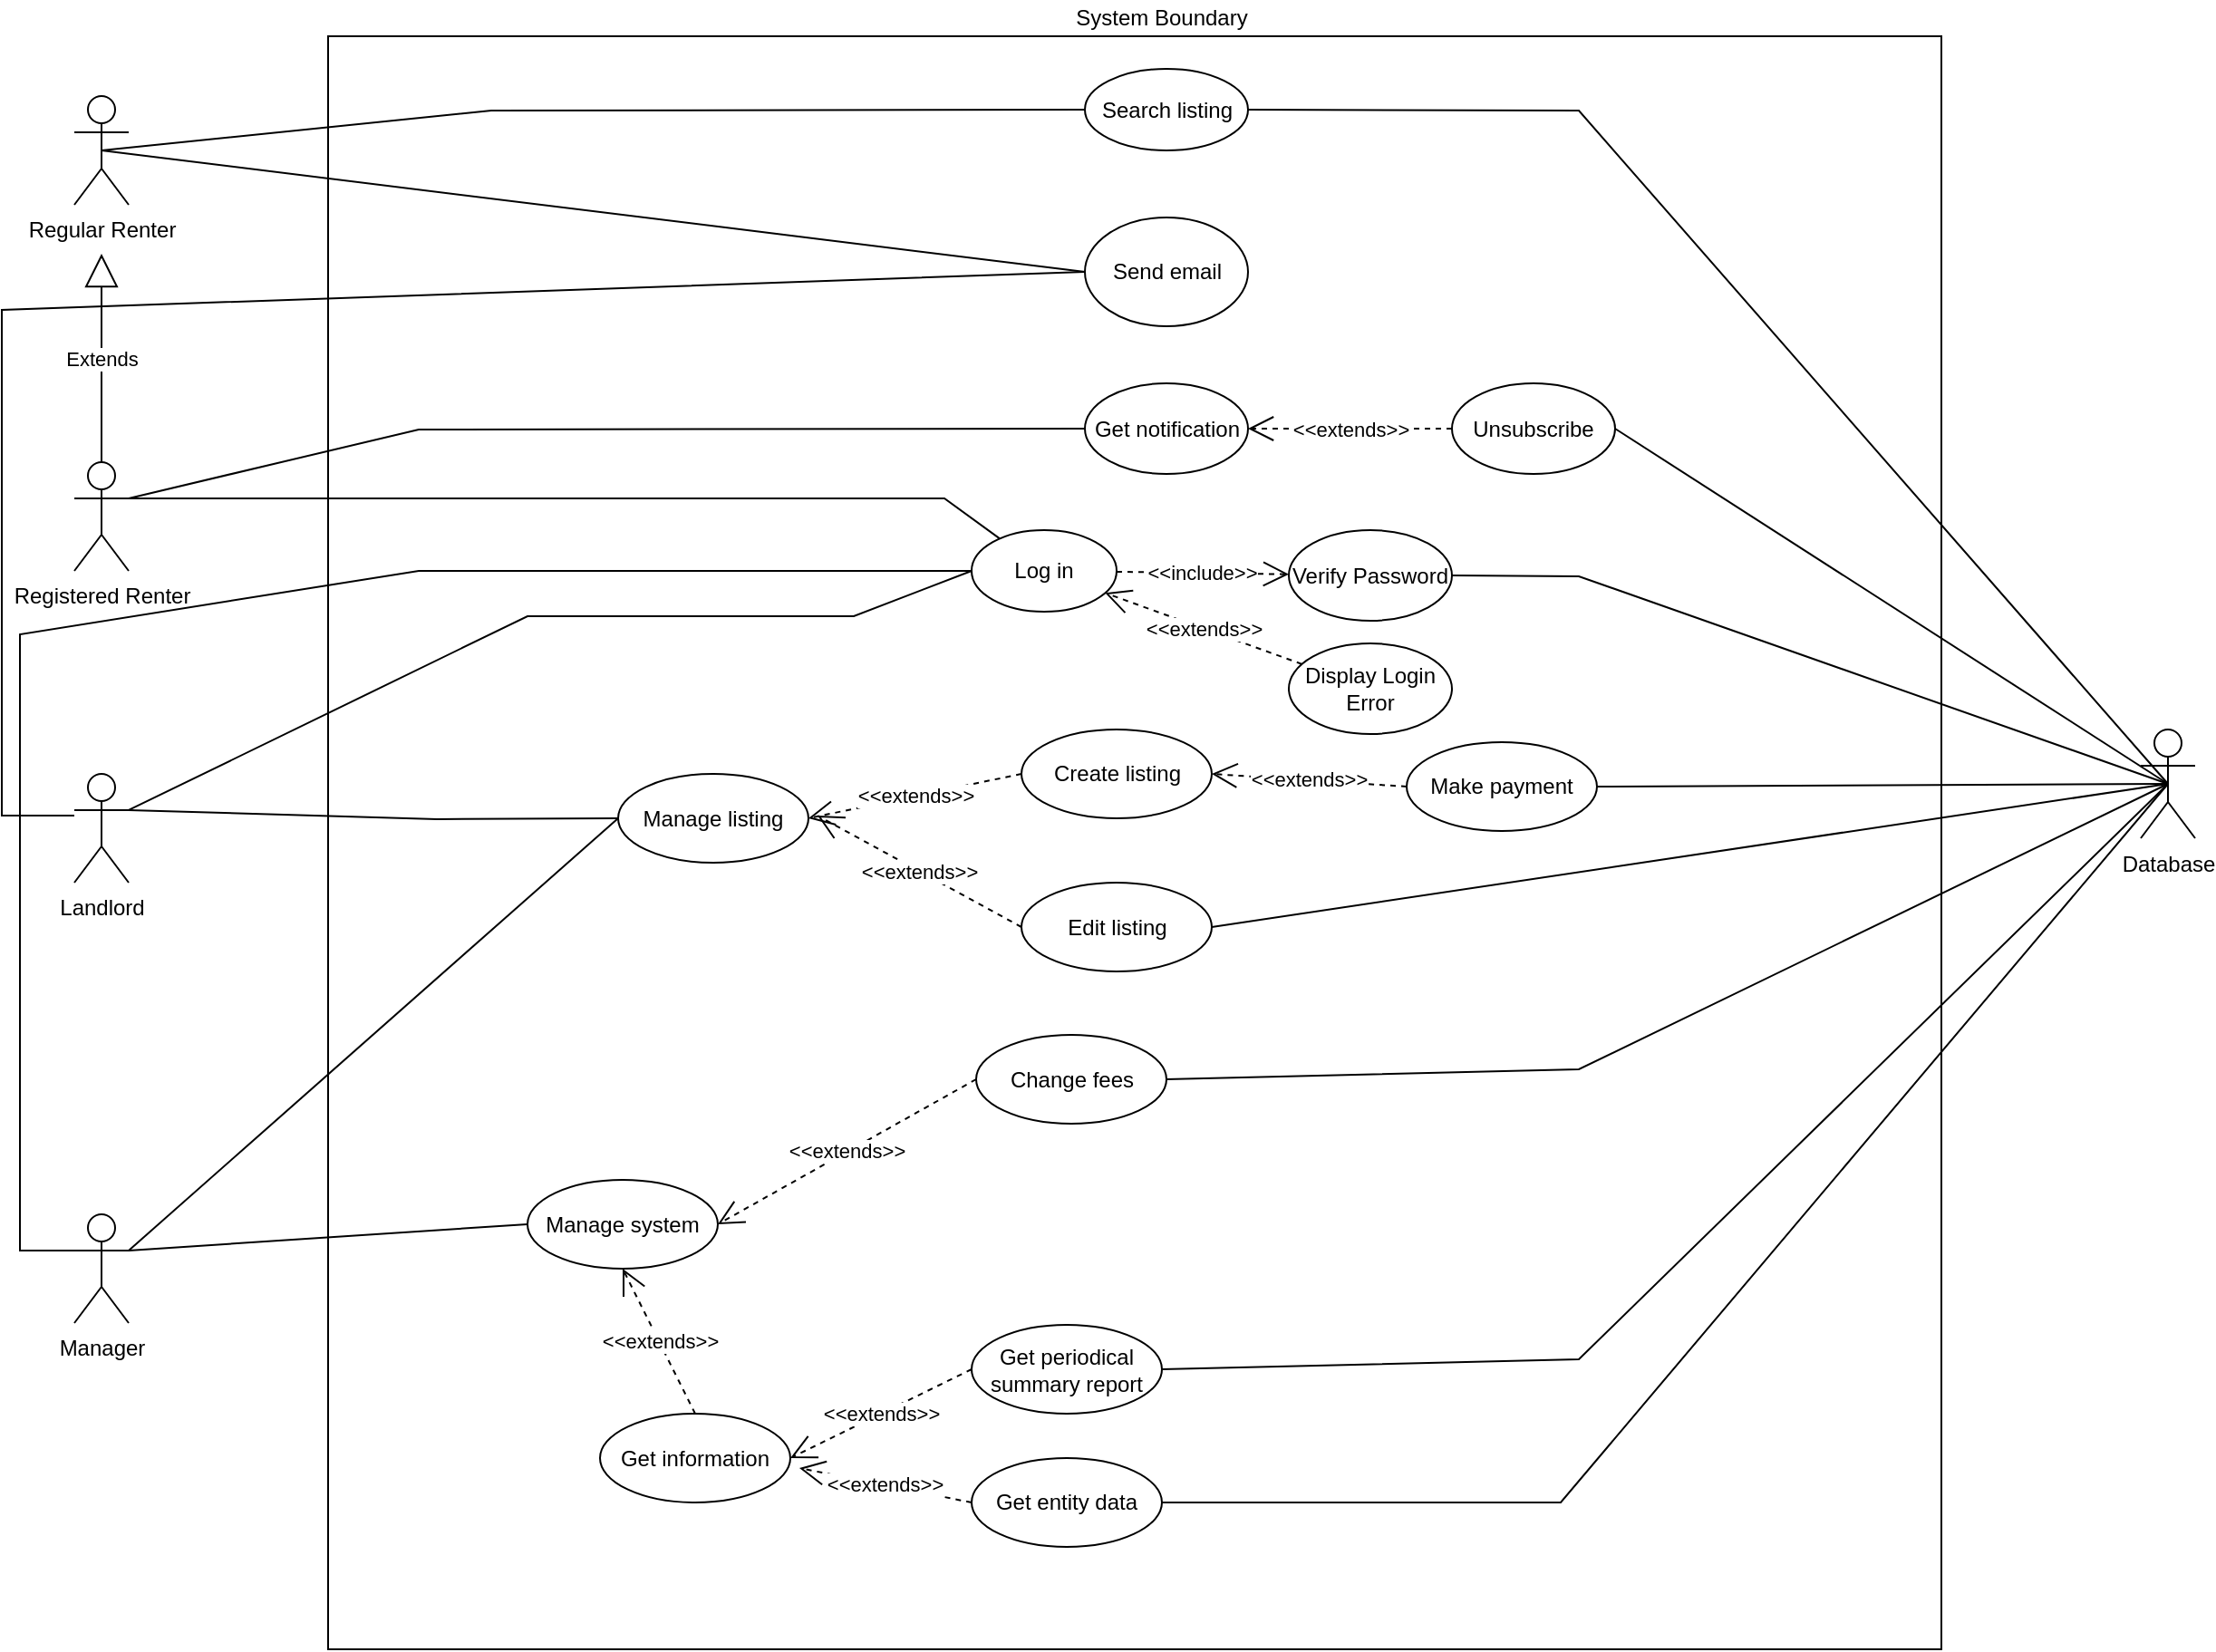 <mxfile version="12.1.7" type="device" pages="1"><diagram id="5J2uAGVDTzzK3HjLLSnC" name="Page-1"><mxGraphModel dx="1412" dy="846" grid="1" gridSize="10" guides="1" tooltips="1" connect="1" arrows="1" fold="1" page="1" pageScale="1" pageWidth="1100" pageHeight="850" math="0" shadow="0"><root><mxCell id="0"/><mxCell id="1" parent="0"/><mxCell id="h-IS5azb_RH8mS7k7fwd-11" value="" style="whiteSpace=wrap;html=1;aspect=fixed;imageAspect=0;imageWidth=24;perimeterSpacing=0;" parent="1" vertex="1"><mxGeometry x="200" y="60" width="890" height="890" as="geometry"/></mxCell><mxCell id="h-IS5azb_RH8mS7k7fwd-25" style="edgeStyle=none;rounded=0;orthogonalLoop=1;jettySize=auto;html=1;exitX=0.5;exitY=0.5;exitDx=0;exitDy=0;exitPerimeter=0;entryX=0;entryY=0.5;entryDx=0;entryDy=0;endArrow=none;endFill=0;" parent="1" source="h-IS5azb_RH8mS7k7fwd-1" target="h-IS5azb_RH8mS7k7fwd-24" edge="1"><mxGeometry relative="1" as="geometry"><Array as="points"><mxPoint x="290" y="101"/></Array></mxGeometry></mxCell><mxCell id="h-IS5azb_RH8mS7k7fwd-1" value="Regular Renter" style="shape=umlActor;verticalLabelPosition=bottom;labelBackgroundColor=#ffffff;verticalAlign=top;html=1;outlineConnect=0;" parent="1" vertex="1"><mxGeometry x="60" y="93" width="30" height="60" as="geometry"/></mxCell><mxCell id="h-IS5azb_RH8mS7k7fwd-19" style="rounded=0;orthogonalLoop=1;jettySize=auto;html=1;exitX=1;exitY=0.333;exitDx=0;exitDy=0;exitPerimeter=0;endArrow=none;endFill=0;" parent="1" source="h-IS5azb_RH8mS7k7fwd-9" target="h-IS5azb_RH8mS7k7fwd-15" edge="1"><mxGeometry relative="1" as="geometry"><Array as="points"><mxPoint x="540" y="315"/></Array></mxGeometry></mxCell><mxCell id="h-IS5azb_RH8mS7k7fwd-44" style="edgeStyle=none;rounded=0;orthogonalLoop=1;jettySize=auto;html=1;exitX=1;exitY=0.333;exitDx=0;exitDy=0;exitPerimeter=0;entryX=0;entryY=0.5;entryDx=0;entryDy=0;endArrow=none;endFill=0;" parent="1" source="h-IS5azb_RH8mS7k7fwd-9" target="h-IS5azb_RH8mS7k7fwd-43" edge="1"><mxGeometry relative="1" as="geometry"><Array as="points"><mxPoint x="250" y="277"/></Array></mxGeometry></mxCell><mxCell id="AeqkqTe6j82iv5qIi7Re-3" style="rounded=0;orthogonalLoop=1;jettySize=auto;html=1;exitX=0.5;exitY=0.5;exitDx=0;exitDy=0;exitPerimeter=0;entryX=0;entryY=0.5;entryDx=0;entryDy=0;endArrow=none;endFill=0;" parent="1" source="h-IS5azb_RH8mS7k7fwd-1" target="AeqkqTe6j82iv5qIi7Re-1" edge="1"><mxGeometry relative="1" as="geometry"/></mxCell><mxCell id="h-IS5azb_RH8mS7k7fwd-9" value="Registered Renter&lt;br&gt;" style="shape=umlActor;verticalLabelPosition=bottom;labelBackgroundColor=#ffffff;verticalAlign=top;html=1;outlineConnect=0;" parent="1" vertex="1"><mxGeometry x="60" y="295" width="30" height="60" as="geometry"/></mxCell><mxCell id="h-IS5azb_RH8mS7k7fwd-10" value="Extends" style="endArrow=block;endSize=16;endFill=0;html=1;exitX=0.5;exitY=0;exitDx=0;exitDy=0;exitPerimeter=0;" parent="1" source="h-IS5azb_RH8mS7k7fwd-9" edge="1"><mxGeometry width="160" relative="1" as="geometry"><mxPoint x="80" y="350" as="sourcePoint"/><mxPoint x="75" y="180" as="targetPoint"/></mxGeometry></mxCell><mxCell id="h-IS5azb_RH8mS7k7fwd-12" value="System Boundary" style="text;html=1;strokeColor=none;fillColor=none;align=center;verticalAlign=middle;whiteSpace=wrap;rounded=0;" parent="1" vertex="1"><mxGeometry x="605" y="40" width="110" height="20" as="geometry"/></mxCell><mxCell id="h-IS5azb_RH8mS7k7fwd-46" style="edgeStyle=none;rounded=0;orthogonalLoop=1;jettySize=auto;html=1;exitX=1;exitY=0.333;exitDx=0;exitDy=0;exitPerimeter=0;entryX=0;entryY=0.5;entryDx=0;entryDy=0;endArrow=none;endFill=0;" parent="1" source="h-IS5azb_RH8mS7k7fwd-13" target="h-IS5azb_RH8mS7k7fwd-15" edge="1"><mxGeometry relative="1" as="geometry"><Array as="points"><mxPoint x="310" y="380"/><mxPoint x="490" y="380"/></Array></mxGeometry></mxCell><mxCell id="h-IS5azb_RH8mS7k7fwd-54" style="edgeStyle=none;rounded=0;orthogonalLoop=1;jettySize=auto;html=1;exitX=1;exitY=0.333;exitDx=0;exitDy=0;exitPerimeter=0;entryX=0;entryY=0.5;entryDx=0;entryDy=0;endArrow=none;endFill=0;" parent="1" source="h-IS5azb_RH8mS7k7fwd-13" target="h-IS5azb_RH8mS7k7fwd-47" edge="1"><mxGeometry relative="1" as="geometry"><Array as="points"><mxPoint x="260" y="492"/></Array></mxGeometry></mxCell><mxCell id="h-IS5azb_RH8mS7k7fwd-13" value="Landlord&lt;br&gt;" style="shape=umlActor;verticalLabelPosition=bottom;labelBackgroundColor=#ffffff;verticalAlign=top;html=1;outlineConnect=0;" parent="1" vertex="1"><mxGeometry x="60" y="467" width="30" height="60" as="geometry"/></mxCell><mxCell id="h-IS5azb_RH8mS7k7fwd-61" style="edgeStyle=none;rounded=0;orthogonalLoop=1;jettySize=auto;html=1;exitX=0;exitY=0.333;exitDx=0;exitDy=0;exitPerimeter=0;entryX=0;entryY=0.5;entryDx=0;entryDy=0;endArrow=none;endFill=0;" parent="1" source="h-IS5azb_RH8mS7k7fwd-14" target="h-IS5azb_RH8mS7k7fwd-15" edge="1"><mxGeometry relative="1" as="geometry"><Array as="points"><mxPoint x="30" y="730"/><mxPoint x="30" y="390"/><mxPoint x="250" y="355"/></Array></mxGeometry></mxCell><mxCell id="h-IS5azb_RH8mS7k7fwd-63" style="edgeStyle=none;rounded=0;orthogonalLoop=1;jettySize=auto;html=1;exitX=1;exitY=0.333;exitDx=0;exitDy=0;exitPerimeter=0;entryX=0;entryY=0.5;entryDx=0;entryDy=0;endArrow=none;endFill=0;" parent="1" source="h-IS5azb_RH8mS7k7fwd-14" target="h-IS5azb_RH8mS7k7fwd-60" edge="1"><mxGeometry relative="1" as="geometry"/></mxCell><mxCell id="h-IS5azb_RH8mS7k7fwd-75" style="edgeStyle=none;rounded=0;orthogonalLoop=1;jettySize=auto;html=1;exitX=1;exitY=0.333;exitDx=0;exitDy=0;exitPerimeter=0;entryX=0;entryY=0.5;entryDx=0;entryDy=0;endArrow=none;endFill=0;" parent="1" source="h-IS5azb_RH8mS7k7fwd-14" target="h-IS5azb_RH8mS7k7fwd-47" edge="1"><mxGeometry relative="1" as="geometry"/></mxCell><mxCell id="h-IS5azb_RH8mS7k7fwd-14" value="Manager" style="shape=umlActor;verticalLabelPosition=bottom;labelBackgroundColor=#ffffff;verticalAlign=top;html=1;outlineConnect=0;" parent="1" vertex="1"><mxGeometry x="60" y="710" width="30" height="60" as="geometry"/></mxCell><mxCell id="h-IS5azb_RH8mS7k7fwd-15" value="Log in" style="ellipse;whiteSpace=wrap;html=1;" parent="1" vertex="1"><mxGeometry x="555" y="332.5" width="80" height="45" as="geometry"/></mxCell><mxCell id="h-IS5azb_RH8mS7k7fwd-48" style="edgeStyle=none;rounded=0;orthogonalLoop=1;jettySize=auto;html=1;exitX=1;exitY=0.5;exitDx=0;exitDy=0;entryX=0.5;entryY=0.5;entryDx=0;entryDy=0;entryPerimeter=0;endArrow=none;endFill=0;" parent="1" source="h-IS5azb_RH8mS7k7fwd-16" target="h-IS5azb_RH8mS7k7fwd-20" edge="1"><mxGeometry relative="1" as="geometry"><Array as="points"><mxPoint x="890" y="358"/></Array></mxGeometry></mxCell><mxCell id="h-IS5azb_RH8mS7k7fwd-16" value="Verify Password" style="ellipse;whiteSpace=wrap;html=1;" parent="1" vertex="1"><mxGeometry x="730" y="332.5" width="90" height="50" as="geometry"/></mxCell><mxCell id="h-IS5azb_RH8mS7k7fwd-17" value="Display Login Error" style="ellipse;whiteSpace=wrap;html=1;" parent="1" vertex="1"><mxGeometry x="730" y="395" width="90" height="50" as="geometry"/></mxCell><mxCell id="h-IS5azb_RH8mS7k7fwd-20" value="Database" style="shape=umlActor;verticalLabelPosition=bottom;labelBackgroundColor=#ffffff;verticalAlign=top;html=1;" parent="1" vertex="1"><mxGeometry x="1200" y="442.5" width="30" height="60" as="geometry"/></mxCell><mxCell id="h-IS5azb_RH8mS7k7fwd-21" value="&amp;lt;&amp;lt;include&amp;gt;&amp;gt;" style="endArrow=open;endSize=12;dashed=1;html=1;" parent="1" source="h-IS5azb_RH8mS7k7fwd-15" target="h-IS5azb_RH8mS7k7fwd-16" edge="1"><mxGeometry width="160" relative="1" as="geometry"><mxPoint x="320" y="389.5" as="sourcePoint"/><mxPoint x="480" y="389.5" as="targetPoint"/></mxGeometry></mxCell><mxCell id="h-IS5azb_RH8mS7k7fwd-22" value="&amp;lt;&amp;lt;extends&amp;gt;&amp;gt;" style="endArrow=open;endSize=12;dashed=1;html=1;" parent="1" source="h-IS5azb_RH8mS7k7fwd-17" target="h-IS5azb_RH8mS7k7fwd-15" edge="1"><mxGeometry width="160" relative="1" as="geometry"><mxPoint x="80" y="660" as="sourcePoint"/><mxPoint x="240" y="660" as="targetPoint"/></mxGeometry></mxCell><mxCell id="h-IS5azb_RH8mS7k7fwd-42" style="edgeStyle=none;rounded=0;orthogonalLoop=1;jettySize=auto;html=1;exitX=1;exitY=0.5;exitDx=0;exitDy=0;entryX=0.5;entryY=0.5;entryDx=0;entryDy=0;entryPerimeter=0;endArrow=none;endFill=0;" parent="1" source="h-IS5azb_RH8mS7k7fwd-24" target="h-IS5azb_RH8mS7k7fwd-20" edge="1"><mxGeometry relative="1" as="geometry"><Array as="points"><mxPoint x="890" y="101"/></Array></mxGeometry></mxCell><mxCell id="h-IS5azb_RH8mS7k7fwd-24" value="Search listing" style="ellipse;whiteSpace=wrap;html=1;" parent="1" vertex="1"><mxGeometry x="617.5" y="78" width="90" height="45" as="geometry"/></mxCell><mxCell id="h-IS5azb_RH8mS7k7fwd-43" value="Get notification" style="ellipse;whiteSpace=wrap;html=1;" parent="1" vertex="1"><mxGeometry x="617.5" y="251.5" width="90" height="50" as="geometry"/></mxCell><mxCell id="h-IS5azb_RH8mS7k7fwd-47" value="Manage listing" style="ellipse;whiteSpace=wrap;html=1;" parent="1" vertex="1"><mxGeometry x="360" y="467" width="105" height="49" as="geometry"/></mxCell><mxCell id="h-IS5azb_RH8mS7k7fwd-49" value="Create listing" style="ellipse;whiteSpace=wrap;html=1;" parent="1" vertex="1"><mxGeometry x="582.5" y="442.5" width="105" height="49" as="geometry"/></mxCell><mxCell id="h-IS5azb_RH8mS7k7fwd-56" style="edgeStyle=none;rounded=0;orthogonalLoop=1;jettySize=auto;html=1;exitX=1;exitY=0.5;exitDx=0;exitDy=0;entryX=0.5;entryY=0.5;entryDx=0;entryDy=0;entryPerimeter=0;endArrow=none;endFill=0;" parent="1" source="h-IS5azb_RH8mS7k7fwd-50" target="h-IS5azb_RH8mS7k7fwd-20" edge="1"><mxGeometry relative="1" as="geometry"><Array as="points"/></mxGeometry></mxCell><mxCell id="h-IS5azb_RH8mS7k7fwd-50" value="Edit listing" style="ellipse;whiteSpace=wrap;html=1;" parent="1" vertex="1"><mxGeometry x="582.5" y="527" width="105" height="49" as="geometry"/></mxCell><mxCell id="h-IS5azb_RH8mS7k7fwd-51" value="&amp;lt;&amp;lt;extends&amp;gt;&amp;gt;" style="endArrow=open;endSize=12;dashed=1;html=1;entryX=1;entryY=0.5;entryDx=0;entryDy=0;exitX=0;exitY=0.5;exitDx=0;exitDy=0;" parent="1" source="h-IS5azb_RH8mS7k7fwd-49" target="h-IS5azb_RH8mS7k7fwd-47" edge="1"><mxGeometry width="160" relative="1" as="geometry"><mxPoint x="747.117" y="416.507" as="sourcePoint"/><mxPoint x="638.661" y="377.155" as="targetPoint"/></mxGeometry></mxCell><mxCell id="h-IS5azb_RH8mS7k7fwd-52" value="&amp;lt;&amp;lt;extends&amp;gt;&amp;gt;" style="endArrow=open;endSize=12;dashed=1;html=1;exitX=0;exitY=0.5;exitDx=0;exitDy=0;" parent="1" source="h-IS5azb_RH8mS7k7fwd-50" edge="1"><mxGeometry width="160" relative="1" as="geometry"><mxPoint x="560" y="459.5" as="sourcePoint"/><mxPoint x="470" y="490" as="targetPoint"/></mxGeometry></mxCell><mxCell id="h-IS5azb_RH8mS7k7fwd-60" value="Manage system" style="ellipse;whiteSpace=wrap;html=1;" parent="1" vertex="1"><mxGeometry x="310" y="691" width="105" height="49" as="geometry"/></mxCell><mxCell id="h-IS5azb_RH8mS7k7fwd-71" style="edgeStyle=none;rounded=0;orthogonalLoop=1;jettySize=auto;html=1;exitX=1;exitY=0.5;exitDx=0;exitDy=0;entryX=0.5;entryY=0.5;entryDx=0;entryDy=0;entryPerimeter=0;endArrow=none;endFill=0;" parent="1" source="h-IS5azb_RH8mS7k7fwd-62" target="h-IS5azb_RH8mS7k7fwd-20" edge="1"><mxGeometry relative="1" as="geometry"><Array as="points"><mxPoint x="890" y="630"/></Array></mxGeometry></mxCell><mxCell id="h-IS5azb_RH8mS7k7fwd-62" value="Change fees" style="ellipse;whiteSpace=wrap;html=1;" parent="1" vertex="1"><mxGeometry x="557.5" y="611" width="105" height="49" as="geometry"/></mxCell><mxCell id="h-IS5azb_RH8mS7k7fwd-70" value="&amp;lt;&amp;lt;extends&amp;gt;&amp;gt;" style="endArrow=open;endSize=12;dashed=1;html=1;exitX=0;exitY=0.5;exitDx=0;exitDy=0;entryX=1;entryY=0.5;entryDx=0;entryDy=0;" parent="1" source="h-IS5azb_RH8mS7k7fwd-62" target="h-IS5azb_RH8mS7k7fwd-60" edge="1"><mxGeometry width="160" relative="1" as="geometry"><mxPoint x="590" y="524.5" as="sourcePoint"/><mxPoint x="480" y="500" as="targetPoint"/></mxGeometry></mxCell><mxCell id="h-IS5azb_RH8mS7k7fwd-72" value="Get information" style="ellipse;whiteSpace=wrap;html=1;" parent="1" vertex="1"><mxGeometry x="350" y="820" width="105" height="49" as="geometry"/></mxCell><mxCell id="h-IS5azb_RH8mS7k7fwd-79" style="edgeStyle=none;rounded=0;orthogonalLoop=1;jettySize=auto;html=1;exitX=1;exitY=0.5;exitDx=0;exitDy=0;entryX=0.5;entryY=0.5;entryDx=0;entryDy=0;entryPerimeter=0;endArrow=none;endFill=0;" parent="1" source="h-IS5azb_RH8mS7k7fwd-73" target="h-IS5azb_RH8mS7k7fwd-20" edge="1"><mxGeometry relative="1" as="geometry"><Array as="points"><mxPoint x="890" y="790"/></Array></mxGeometry></mxCell><mxCell id="h-IS5azb_RH8mS7k7fwd-73" value="Get periodical summary report" style="ellipse;whiteSpace=wrap;html=1;" parent="1" vertex="1"><mxGeometry x="555" y="771" width="105" height="49" as="geometry"/></mxCell><mxCell id="h-IS5azb_RH8mS7k7fwd-80" style="edgeStyle=none;rounded=0;orthogonalLoop=1;jettySize=auto;html=1;exitX=1;exitY=0.5;exitDx=0;exitDy=0;endArrow=none;endFill=0;entryX=0.5;entryY=0.5;entryDx=0;entryDy=0;entryPerimeter=0;" parent="1" source="h-IS5azb_RH8mS7k7fwd-74" target="h-IS5azb_RH8mS7k7fwd-20" edge="1"><mxGeometry relative="1" as="geometry"><mxPoint x="1200" y="460" as="targetPoint"/><Array as="points"><mxPoint x="880" y="869"/></Array></mxGeometry></mxCell><mxCell id="h-IS5azb_RH8mS7k7fwd-74" value="Get entity data" style="ellipse;whiteSpace=wrap;html=1;" parent="1" vertex="1"><mxGeometry x="555" y="844.5" width="105" height="49" as="geometry"/></mxCell><mxCell id="h-IS5azb_RH8mS7k7fwd-77" value="&amp;lt;&amp;lt;extends&amp;gt;&amp;gt;" style="endArrow=open;endSize=12;dashed=1;html=1;exitX=0;exitY=0.5;exitDx=0;exitDy=0;entryX=1;entryY=0.5;entryDx=0;entryDy=0;" parent="1" source="h-IS5azb_RH8mS7k7fwd-73" target="h-IS5azb_RH8mS7k7fwd-72" edge="1"><mxGeometry width="160" relative="1" as="geometry"><mxPoint x="542.5" y="814" as="sourcePoint"/><mxPoint x="440" y="814" as="targetPoint"/></mxGeometry></mxCell><mxCell id="h-IS5azb_RH8mS7k7fwd-78" value="&amp;lt;&amp;lt;extends&amp;gt;&amp;gt;" style="endArrow=open;endSize=12;dashed=1;html=1;exitX=0;exitY=0.5;exitDx=0;exitDy=0;" parent="1" source="h-IS5azb_RH8mS7k7fwd-74" edge="1"><mxGeometry width="160" relative="1" as="geometry"><mxPoint x="565" y="824.5" as="sourcePoint"/><mxPoint x="460" y="850" as="targetPoint"/></mxGeometry></mxCell><mxCell id="AeqkqTe6j82iv5qIi7Re-4" style="edgeStyle=none;rounded=0;orthogonalLoop=1;jettySize=auto;html=1;exitX=0;exitY=0.5;exitDx=0;exitDy=0;endArrow=none;endFill=0;" parent="1" source="AeqkqTe6j82iv5qIi7Re-1" edge="1"><mxGeometry relative="1" as="geometry"><mxPoint x="60" y="490" as="targetPoint"/><Array as="points"><mxPoint x="20" y="211"/><mxPoint x="20" y="490"/></Array></mxGeometry></mxCell><mxCell id="AeqkqTe6j82iv5qIi7Re-1" value="Send email" style="ellipse;whiteSpace=wrap;html=1;" parent="1" vertex="1"><mxGeometry x="617.5" y="160" width="90" height="60" as="geometry"/></mxCell><mxCell id="AeqkqTe6j82iv5qIi7Re-5" value="&amp;lt;&amp;lt;extends&amp;gt;&amp;gt;" style="endArrow=open;endSize=12;dashed=1;html=1;exitX=0.5;exitY=0;exitDx=0;exitDy=0;entryX=0.5;entryY=1;entryDx=0;entryDy=0;" parent="1" source="h-IS5azb_RH8mS7k7fwd-72" target="h-IS5azb_RH8mS7k7fwd-60" edge="1"><mxGeometry width="160" relative="1" as="geometry"><mxPoint x="567.5" y="645.5" as="sourcePoint"/><mxPoint x="425" y="725.5" as="targetPoint"/></mxGeometry></mxCell><mxCell id="daZa7wMLkpRrRwoxqzZ_-8" style="edgeStyle=none;rounded=0;orthogonalLoop=1;jettySize=auto;html=1;exitX=1;exitY=0.5;exitDx=0;exitDy=0;entryX=0.5;entryY=0.5;entryDx=0;entryDy=0;entryPerimeter=0;endArrow=none;endFill=0;" parent="1" source="daZa7wMLkpRrRwoxqzZ_-3" target="h-IS5azb_RH8mS7k7fwd-20" edge="1"><mxGeometry relative="1" as="geometry"/></mxCell><mxCell id="daZa7wMLkpRrRwoxqzZ_-3" value="Make payment" style="ellipse;whiteSpace=wrap;html=1;" parent="1" vertex="1"><mxGeometry x="795" y="449.5" width="105" height="49" as="geometry"/></mxCell><mxCell id="daZa7wMLkpRrRwoxqzZ_-7" value="&amp;lt;&amp;lt;extends&amp;gt;&amp;gt;" style="endArrow=open;endSize=12;dashed=1;html=1;entryX=1;entryY=0.5;entryDx=0;entryDy=0;exitX=0;exitY=0.5;exitDx=0;exitDy=0;" parent="1" source="daZa7wMLkpRrRwoxqzZ_-3" target="h-IS5azb_RH8mS7k7fwd-49" edge="1"><mxGeometry width="160" relative="1" as="geometry"><mxPoint x="746.5" y="497" as="sourcePoint"/><mxPoint x="629.0" y="521.5" as="targetPoint"/></mxGeometry></mxCell><mxCell id="YiP903TZHV5jBkdlASBo-3" style="rounded=0;orthogonalLoop=1;jettySize=auto;html=1;exitX=1;exitY=0.5;exitDx=0;exitDy=0;entryX=0.5;entryY=0.5;entryDx=0;entryDy=0;entryPerimeter=0;endArrow=none;endFill=0;" edge="1" parent="1" source="YiP903TZHV5jBkdlASBo-1" target="h-IS5azb_RH8mS7k7fwd-20"><mxGeometry relative="1" as="geometry"/></mxCell><mxCell id="YiP903TZHV5jBkdlASBo-1" value="Unsubscribe" style="ellipse;whiteSpace=wrap;html=1;" vertex="1" parent="1"><mxGeometry x="820" y="251.5" width="90" height="50" as="geometry"/></mxCell><mxCell id="YiP903TZHV5jBkdlASBo-2" value="&amp;lt;&amp;lt;extends&amp;gt;&amp;gt;" style="endArrow=open;endSize=12;dashed=1;html=1;exitX=0;exitY=0.5;exitDx=0;exitDy=0;entryX=1;entryY=0.5;entryDx=0;entryDy=0;" edge="1" parent="1" source="YiP903TZHV5jBkdlASBo-1" target="h-IS5azb_RH8mS7k7fwd-43"><mxGeometry width="160" relative="1" as="geometry"><mxPoint x="747.117" y="416.507" as="sourcePoint"/><mxPoint x="638.661" y="377.155" as="targetPoint"/></mxGeometry></mxCell></root></mxGraphModel></diagram></mxfile>